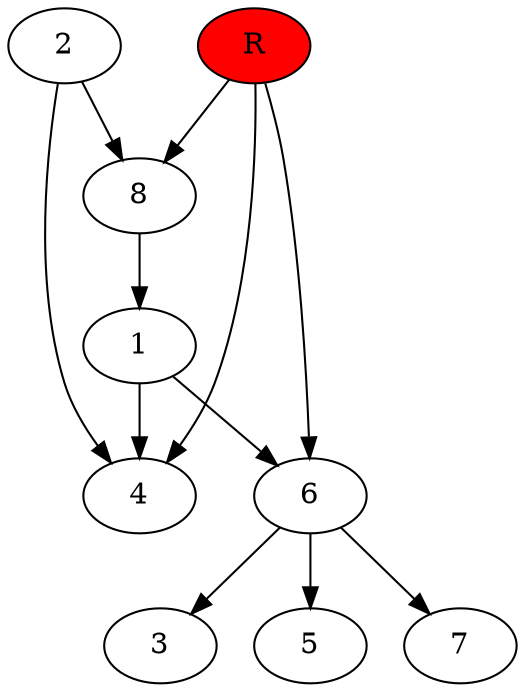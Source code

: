 digraph prb1587 {
	1
	2
	3
	4
	5
	6
	7
	8
	R [fillcolor="#ff0000" style=filled]
	1 -> 4
	1 -> 6
	2 -> 4
	2 -> 8
	6 -> 3
	6 -> 5
	6 -> 7
	8 -> 1
	R -> 4
	R -> 6
	R -> 8
}
